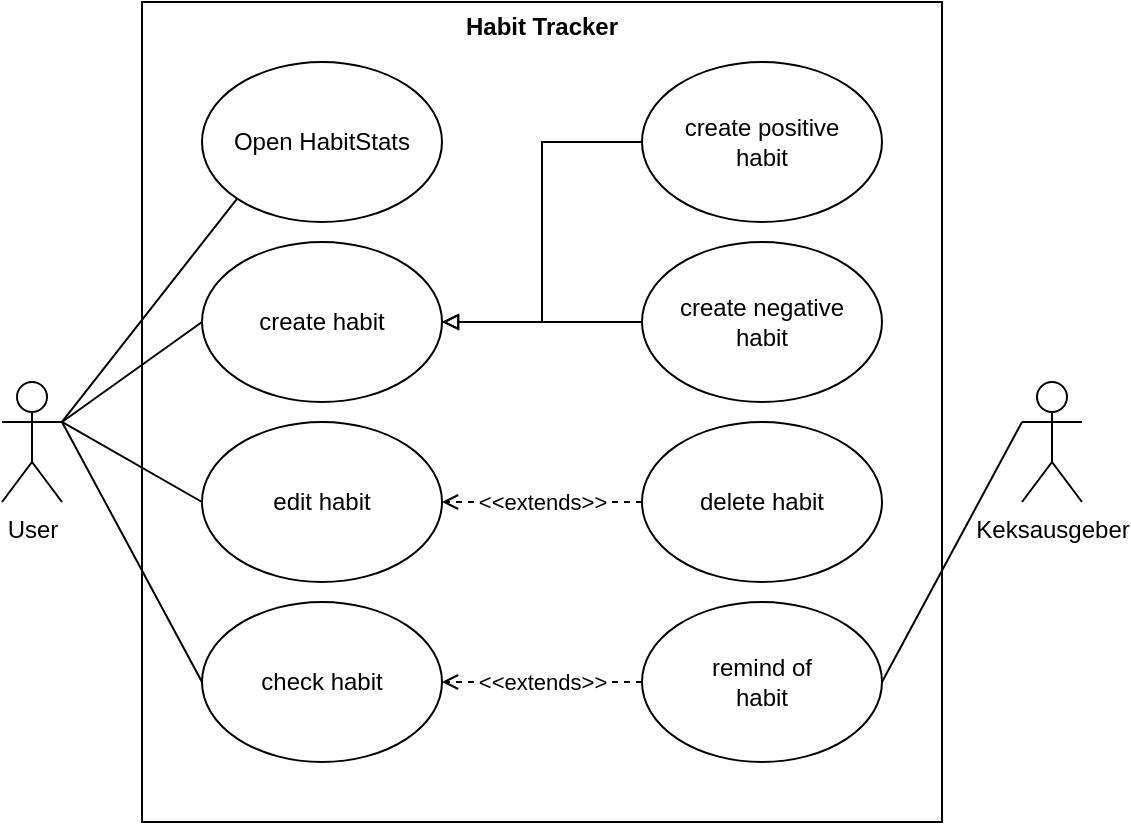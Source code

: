 <mxfile version="14.7.4" type="embed" pages="3"><diagram id="Qp9k4GwFQsT3vv3dEzPT" name="Habit Tracker"><mxGraphModel dx="494" dy="1534" grid="1" gridSize="10" guides="1" tooltips="1" connect="1" arrows="1" fold="1" page="1" pageScale="1" pageWidth="827" pageHeight="1169" background="none" math="0" shadow="0"><root><mxCell id="0"/><mxCell id="1" parent="0"/><mxCell id="lLel2rtWcx4q43UMJfzU-2" value="Habit Tracker" style="swimlane;verticalAlign=middle;swimlaneLine=0;fillColor=none;" parent="1" vertex="1"><mxGeometry x="280" y="-210" width="400" height="410" as="geometry"><mxRectangle x="280" y="-210" width="110" height="23" as="alternateBounds"/></mxGeometry></mxCell><mxCell id="lLel2rtWcx4q43UMJfzU-4" value="create habit" style="ellipse;whiteSpace=wrap;html=1;verticalAlign=middle;fillColor=none;" parent="lLel2rtWcx4q43UMJfzU-2" vertex="1"><mxGeometry x="30" y="120" width="120" height="80" as="geometry"/></mxCell><mxCell id="lLel2rtWcx4q43UMJfzU-5" value="edit habit" style="ellipse;whiteSpace=wrap;html=1;verticalAlign=middle;fillColor=none;" parent="lLel2rtWcx4q43UMJfzU-2" vertex="1"><mxGeometry x="30" y="210" width="120" height="80" as="geometry"/></mxCell><mxCell id="lLel2rtWcx4q43UMJfzU-6" value="check habit" style="ellipse;whiteSpace=wrap;html=1;verticalAlign=middle;fillColor=none;" parent="lLel2rtWcx4q43UMJfzU-2" vertex="1"><mxGeometry x="30" y="300" width="120" height="80" as="geometry"/></mxCell><mxCell id="ghl63SZsgo9a_e7Ybc6T-1" value="Open HabitStats" style="ellipse;whiteSpace=wrap;html=1;verticalAlign=middle;fillColor=none;" parent="lLel2rtWcx4q43UMJfzU-2" vertex="1"><mxGeometry x="30" y="30" width="120" height="80" as="geometry"/></mxCell><mxCell id="ghl63SZsgo9a_e7Ybc6T-2" value="create positive&lt;br&gt;habit" style="ellipse;whiteSpace=wrap;html=1;verticalAlign=middle;fillColor=none;" parent="lLel2rtWcx4q43UMJfzU-2" vertex="1"><mxGeometry x="250" y="30" width="120" height="80" as="geometry"/></mxCell><mxCell id="ghl63SZsgo9a_e7Ybc6T-3" value="create negative&lt;br&gt;habit" style="ellipse;whiteSpace=wrap;html=1;verticalAlign=middle;fillColor=none;" parent="lLel2rtWcx4q43UMJfzU-2" vertex="1"><mxGeometry x="250" y="120" width="120" height="80" as="geometry"/></mxCell><mxCell id="ghl63SZsgo9a_e7Ybc6T-4" value="delete habit" style="ellipse;whiteSpace=wrap;html=1;verticalAlign=middle;fillColor=none;" parent="lLel2rtWcx4q43UMJfzU-2" vertex="1"><mxGeometry x="250" y="210" width="120" height="80" as="geometry"/></mxCell><mxCell id="ghl63SZsgo9a_e7Ybc6T-5" value="remind of&lt;br&gt;habit" style="ellipse;whiteSpace=wrap;html=1;verticalAlign=middle;fillColor=none;" parent="lLel2rtWcx4q43UMJfzU-2" vertex="1"><mxGeometry x="250" y="300" width="120" height="80" as="geometry"/></mxCell><mxCell id="ghl63SZsgo9a_e7Ybc6T-13" value="" style="endArrow=block;html=1;rounded=0;strokeWidth=1;entryX=1;entryY=0.5;entryDx=0;entryDy=0;exitX=0;exitY=0.5;exitDx=0;exitDy=0;edgeStyle=orthogonalEdgeStyle;endFill=0;" parent="lLel2rtWcx4q43UMJfzU-2" source="ghl63SZsgo9a_e7Ybc6T-2" target="lLel2rtWcx4q43UMJfzU-4" edge="1"><mxGeometry width="50" height="50" relative="1" as="geometry"><mxPoint x="230" y="250" as="sourcePoint"/><mxPoint x="280" y="200" as="targetPoint"/></mxGeometry></mxCell><mxCell id="ghl63SZsgo9a_e7Ybc6T-14" value="" style="endArrow=block;html=1;rounded=0;strokeWidth=1;entryX=1;entryY=0.5;entryDx=0;entryDy=0;exitX=0;exitY=0.5;exitDx=0;exitDy=0;edgeStyle=orthogonalEdgeStyle;endFill=0;" parent="lLel2rtWcx4q43UMJfzU-2" source="ghl63SZsgo9a_e7Ybc6T-3" target="lLel2rtWcx4q43UMJfzU-4" edge="1"><mxGeometry width="50" height="50" relative="1" as="geometry"><mxPoint x="230" y="250" as="sourcePoint"/><mxPoint x="280" y="200" as="targetPoint"/></mxGeometry></mxCell><mxCell id="ghl63SZsgo9a_e7Ybc6T-15" value="&amp;lt;&amp;lt;extends&amp;gt;&amp;gt;" style="endArrow=open;html=1;rounded=0;strokeWidth=1;entryX=1;entryY=0.5;entryDx=0;entryDy=0;exitX=0;exitY=0.5;exitDx=0;exitDy=0;dashed=1;endFill=0;" parent="lLel2rtWcx4q43UMJfzU-2" source="ghl63SZsgo9a_e7Ybc6T-4" target="lLel2rtWcx4q43UMJfzU-5" edge="1"><mxGeometry width="50" height="50" relative="1" as="geometry"><mxPoint x="230" y="220" as="sourcePoint"/><mxPoint x="280" y="170" as="targetPoint"/></mxGeometry></mxCell><mxCell id="ghl63SZsgo9a_e7Ybc6T-18" value="&amp;lt;&amp;lt;extends&amp;gt;&amp;gt;" style="endArrow=open;html=1;rounded=0;dashed=1;strokeWidth=1;entryX=1;entryY=0.5;entryDx=0;entryDy=0;exitX=0;exitY=0.5;exitDx=0;exitDy=0;endFill=0;" parent="lLel2rtWcx4q43UMJfzU-2" source="ghl63SZsgo9a_e7Ybc6T-5" target="lLel2rtWcx4q43UMJfzU-6" edge="1"><mxGeometry width="50" height="50" relative="1" as="geometry"><mxPoint x="230" y="220" as="sourcePoint"/><mxPoint x="280" y="170" as="targetPoint"/></mxGeometry></mxCell><mxCell id="ghl63SZsgo9a_e7Ybc6T-8" value="" style="edgeStyle=none;rounded=0;orthogonalLoop=1;jettySize=auto;html=1;endArrow=none;endFill=0;strokeWidth=1;entryX=0;entryY=0.5;entryDx=0;entryDy=0;exitX=1;exitY=0.333;exitDx=0;exitDy=0;exitPerimeter=0;" parent="1" source="lLel2rtWcx4q43UMJfzU-3" target="lLel2rtWcx4q43UMJfzU-5" edge="1"><mxGeometry relative="1" as="geometry"><mxPoint x="150" y="30" as="sourcePoint"/><mxPoint x="250" y="160" as="targetPoint"/></mxGeometry></mxCell><mxCell id="lLel2rtWcx4q43UMJfzU-3" value="User" style="shape=umlActor;verticalLabelPosition=bottom;verticalAlign=top;html=1;outlineConnect=0;fillColor=none;" parent="1" vertex="1"><mxGeometry x="210" y="-20" width="30" height="60" as="geometry"/></mxCell><mxCell id="ghl63SZsgo9a_e7Ybc6T-10" value="" style="endArrow=none;html=1;rounded=0;strokeWidth=1;entryX=0;entryY=0.5;entryDx=0;entryDy=0;exitX=1;exitY=0.333;exitDx=0;exitDy=0;exitPerimeter=0;" parent="1" source="lLel2rtWcx4q43UMJfzU-3" target="lLel2rtWcx4q43UMJfzU-6" edge="1"><mxGeometry width="50" height="50" relative="1" as="geometry"><mxPoint x="140" y="40" as="sourcePoint"/><mxPoint x="670" y="70" as="targetPoint"/></mxGeometry></mxCell><mxCell id="ghl63SZsgo9a_e7Ybc6T-11" value="" style="endArrow=none;html=1;rounded=0;strokeWidth=1;exitX=0;exitY=0.5;exitDx=0;exitDy=0;entryX=1;entryY=0.333;entryDx=0;entryDy=0;entryPerimeter=0;" parent="1" source="lLel2rtWcx4q43UMJfzU-4" target="lLel2rtWcx4q43UMJfzU-3" edge="1"><mxGeometry width="50" height="50" relative="1" as="geometry"><mxPoint x="620" y="120" as="sourcePoint"/><mxPoint x="130" y="30" as="targetPoint"/></mxGeometry></mxCell><mxCell id="ghl63SZsgo9a_e7Ybc6T-12" value="" style="endArrow=none;html=1;rounded=0;strokeWidth=1;exitX=1;exitY=0.333;exitDx=0;exitDy=0;exitPerimeter=0;entryX=0;entryY=1;entryDx=0;entryDy=0;" parent="1" source="lLel2rtWcx4q43UMJfzU-3" target="ghl63SZsgo9a_e7Ybc6T-1" edge="1"><mxGeometry width="50" height="50" relative="1" as="geometry"><mxPoint x="510" y="40" as="sourcePoint"/><mxPoint x="560" y="-10" as="targetPoint"/></mxGeometry></mxCell><mxCell id="ghl63SZsgo9a_e7Ybc6T-16" value="Keksausgeber" style="shape=umlActor;verticalLabelPosition=bottom;verticalAlign=top;html=1;outlineConnect=0;fillColor=none;" parent="1" vertex="1"><mxGeometry x="720" y="-20" width="30" height="60" as="geometry"/></mxCell><mxCell id="ghl63SZsgo9a_e7Ybc6T-17" value="" style="endArrow=none;html=1;rounded=0;strokeWidth=1;entryX=1;entryY=0.5;entryDx=0;entryDy=0;exitX=0;exitY=0.333;exitDx=0;exitDy=0;exitPerimeter=0;" parent="1" source="ghl63SZsgo9a_e7Ybc6T-16" target="ghl63SZsgo9a_e7Ybc6T-5" edge="1"><mxGeometry width="50" height="50" relative="1" as="geometry"><mxPoint x="510" y="10" as="sourcePoint"/><mxPoint x="560" y="-40" as="targetPoint"/><Array as="points"/></mxGeometry></mxCell></root></mxGraphModel></diagram><diagram id="ZTu2RXF7-6wMjK4S5ILH" name="Mood Tracker"><mxGraphModel dx="494" dy="365" grid="1" gridSize="10" guides="1" tooltips="1" connect="1" arrows="1" fold="1" page="1" pageScale="1" pageWidth="827" pageHeight="1169" math="0" shadow="0"><root><mxCell id="Yr8047yu4ABNvxqqlwT5-0"/><mxCell id="Yr8047yu4ABNvxqqlwT5-1" parent="Yr8047yu4ABNvxqqlwT5-0"/></root></mxGraphModel></diagram><diagram id="6mqe1Au1FCOaG_fR-V1t" name="Gamification"><mxGraphModel dx="870" dy="626" grid="1" gridSize="10" guides="1" tooltips="1" connect="1" arrows="1" fold="1" page="1" pageScale="1" pageWidth="827" pageHeight="1169" math="0" shadow="0"><root><mxCell id="cvWd2n7vwvnULV8UlONm-0"/><mxCell id="cvWd2n7vwvnULV8UlONm-1" parent="cvWd2n7vwvnULV8UlONm-0"/></root></mxGraphModel></diagram></mxfile>